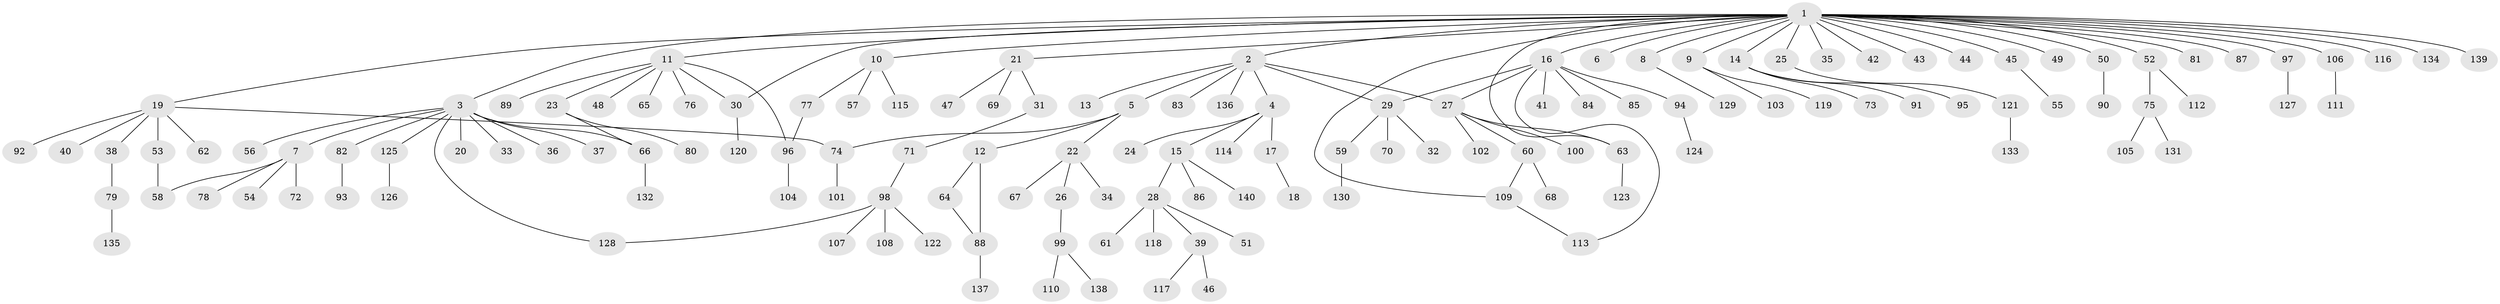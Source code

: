 // coarse degree distribution, {22: 0.023809523809523808, 10: 0.023809523809523808, 5: 0.023809523809523808, 3: 0.09523809523809523, 1: 0.6904761904761905, 2: 0.14285714285714285}
// Generated by graph-tools (version 1.1) at 2025/18/03/04/25 18:18:09]
// undirected, 140 vertices, 151 edges
graph export_dot {
graph [start="1"]
  node [color=gray90,style=filled];
  1;
  2;
  3;
  4;
  5;
  6;
  7;
  8;
  9;
  10;
  11;
  12;
  13;
  14;
  15;
  16;
  17;
  18;
  19;
  20;
  21;
  22;
  23;
  24;
  25;
  26;
  27;
  28;
  29;
  30;
  31;
  32;
  33;
  34;
  35;
  36;
  37;
  38;
  39;
  40;
  41;
  42;
  43;
  44;
  45;
  46;
  47;
  48;
  49;
  50;
  51;
  52;
  53;
  54;
  55;
  56;
  57;
  58;
  59;
  60;
  61;
  62;
  63;
  64;
  65;
  66;
  67;
  68;
  69;
  70;
  71;
  72;
  73;
  74;
  75;
  76;
  77;
  78;
  79;
  80;
  81;
  82;
  83;
  84;
  85;
  86;
  87;
  88;
  89;
  90;
  91;
  92;
  93;
  94;
  95;
  96;
  97;
  98;
  99;
  100;
  101;
  102;
  103;
  104;
  105;
  106;
  107;
  108;
  109;
  110;
  111;
  112;
  113;
  114;
  115;
  116;
  117;
  118;
  119;
  120;
  121;
  122;
  123;
  124;
  125;
  126;
  127;
  128;
  129;
  130;
  131;
  132;
  133;
  134;
  135;
  136;
  137;
  138;
  139;
  140;
  1 -- 2;
  1 -- 3;
  1 -- 6;
  1 -- 8;
  1 -- 9;
  1 -- 10;
  1 -- 11;
  1 -- 14;
  1 -- 16;
  1 -- 19;
  1 -- 21;
  1 -- 25;
  1 -- 30;
  1 -- 35;
  1 -- 42;
  1 -- 43;
  1 -- 44;
  1 -- 45;
  1 -- 49;
  1 -- 50;
  1 -- 52;
  1 -- 63;
  1 -- 81;
  1 -- 87;
  1 -- 97;
  1 -- 106;
  1 -- 109;
  1 -- 116;
  1 -- 134;
  1 -- 139;
  2 -- 4;
  2 -- 5;
  2 -- 13;
  2 -- 27;
  2 -- 29;
  2 -- 83;
  2 -- 136;
  3 -- 7;
  3 -- 20;
  3 -- 33;
  3 -- 36;
  3 -- 37;
  3 -- 56;
  3 -- 66;
  3 -- 82;
  3 -- 125;
  3 -- 128;
  4 -- 15;
  4 -- 17;
  4 -- 24;
  4 -- 114;
  5 -- 12;
  5 -- 22;
  5 -- 74;
  7 -- 54;
  7 -- 58;
  7 -- 72;
  7 -- 78;
  8 -- 129;
  9 -- 103;
  9 -- 119;
  10 -- 57;
  10 -- 77;
  10 -- 115;
  11 -- 23;
  11 -- 30;
  11 -- 48;
  11 -- 65;
  11 -- 76;
  11 -- 89;
  11 -- 96;
  12 -- 64;
  12 -- 88;
  14 -- 73;
  14 -- 91;
  14 -- 95;
  15 -- 28;
  15 -- 86;
  15 -- 140;
  16 -- 27;
  16 -- 29;
  16 -- 41;
  16 -- 84;
  16 -- 85;
  16 -- 94;
  16 -- 113;
  17 -- 18;
  19 -- 38;
  19 -- 40;
  19 -- 53;
  19 -- 62;
  19 -- 74;
  19 -- 92;
  21 -- 31;
  21 -- 47;
  21 -- 69;
  22 -- 26;
  22 -- 34;
  22 -- 67;
  23 -- 66;
  23 -- 80;
  25 -- 121;
  26 -- 99;
  27 -- 60;
  27 -- 63;
  27 -- 100;
  27 -- 102;
  28 -- 39;
  28 -- 51;
  28 -- 61;
  28 -- 118;
  29 -- 32;
  29 -- 59;
  29 -- 70;
  30 -- 120;
  31 -- 71;
  38 -- 79;
  39 -- 46;
  39 -- 117;
  45 -- 55;
  50 -- 90;
  52 -- 75;
  52 -- 112;
  53 -- 58;
  59 -- 130;
  60 -- 68;
  60 -- 109;
  63 -- 123;
  64 -- 88;
  66 -- 132;
  71 -- 98;
  74 -- 101;
  75 -- 105;
  75 -- 131;
  77 -- 96;
  79 -- 135;
  82 -- 93;
  88 -- 137;
  94 -- 124;
  96 -- 104;
  97 -- 127;
  98 -- 107;
  98 -- 108;
  98 -- 122;
  98 -- 128;
  99 -- 110;
  99 -- 138;
  106 -- 111;
  109 -- 113;
  121 -- 133;
  125 -- 126;
}
